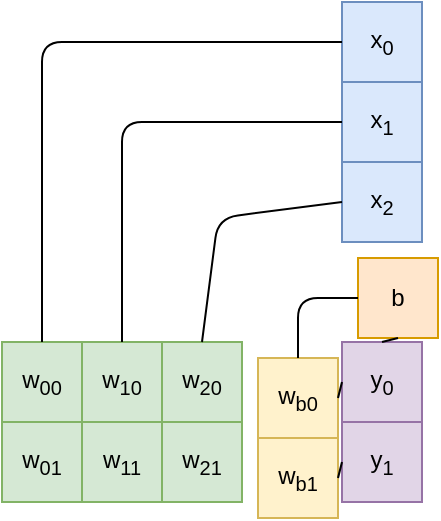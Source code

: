 <mxfile pages="1" version="11.2.8" type="device"><diagram id="UMXScgQSMYlf2lzcJmPm" name="Page-1"><mxGraphModel dx="805" dy="409" grid="1" gridSize="10" guides="1" tooltips="1" connect="1" arrows="1" fold="1" page="1" pageScale="1" pageWidth="827" pageHeight="1169" math="0" shadow="0"><root><mxCell id="0"/><mxCell id="1" parent="0"/><mxCell id="4Ah-_bM_cwbZD404Uxb5-3" value="x&lt;sub&gt;0&lt;/sub&gt;" style="rounded=0;whiteSpace=wrap;html=1;fillColor=#dae8fc;strokeColor=#6c8ebf;" parent="1" vertex="1"><mxGeometry x="210" y="40" width="40" height="40" as="geometry"/></mxCell><mxCell id="4Ah-_bM_cwbZD404Uxb5-4" value="x&lt;sub&gt;1&lt;/sub&gt;" style="rounded=0;whiteSpace=wrap;html=1;fillColor=#dae8fc;strokeColor=#6c8ebf;" parent="1" vertex="1"><mxGeometry x="210" y="80" width="40" height="40" as="geometry"/></mxCell><mxCell id="4Ah-_bM_cwbZD404Uxb5-5" value="b" style="rounded=0;whiteSpace=wrap;html=1;fillColor=#ffe6cc;strokeColor=#d79b00;" parent="1" vertex="1"><mxGeometry x="218" y="168" width="40" height="40" as="geometry"/></mxCell><mxCell id="4Ah-_bM_cwbZD404Uxb5-7" value="w&lt;sub&gt;00&lt;/sub&gt;" style="whiteSpace=wrap;html=1;aspect=fixed;fillColor=#d5e8d4;strokeColor=#82b366;" parent="1" vertex="1"><mxGeometry x="40" y="210" width="40" height="40" as="geometry"/></mxCell><mxCell id="4Ah-_bM_cwbZD404Uxb5-8" value="w&lt;sub&gt;10&lt;/sub&gt;" style="whiteSpace=wrap;html=1;aspect=fixed;fillColor=#d5e8d4;strokeColor=#82b366;" parent="1" vertex="1"><mxGeometry x="80" y="210" width="40" height="40" as="geometry"/></mxCell><mxCell id="4Ah-_bM_cwbZD404Uxb5-9" value="w&lt;sub&gt;b0&lt;/sub&gt;" style="whiteSpace=wrap;html=1;aspect=fixed;fillColor=#fff2cc;strokeColor=#d6b656;" parent="1" vertex="1"><mxGeometry x="168" y="218" width="40" height="40" as="geometry"/></mxCell><mxCell id="4Ah-_bM_cwbZD404Uxb5-11" value="w&lt;sub&gt;01&lt;/sub&gt;" style="whiteSpace=wrap;html=1;aspect=fixed;fillColor=#d5e8d4;strokeColor=#82b366;" parent="1" vertex="1"><mxGeometry x="40" y="250" width="40" height="40" as="geometry"/></mxCell><mxCell id="4Ah-_bM_cwbZD404Uxb5-12" value="w&lt;sub&gt;11&lt;/sub&gt;" style="whiteSpace=wrap;html=1;aspect=fixed;fillColor=#d5e8d4;strokeColor=#82b366;" parent="1" vertex="1"><mxGeometry x="80" y="250" width="40" height="40" as="geometry"/></mxCell><mxCell id="4Ah-_bM_cwbZD404Uxb5-13" value="w&lt;sub&gt;b1&lt;/sub&gt;" style="whiteSpace=wrap;html=1;aspect=fixed;fillColor=#fff2cc;strokeColor=#d6b656;" parent="1" vertex="1"><mxGeometry x="168" y="258" width="40" height="40" as="geometry"/></mxCell><mxCell id="4Ah-_bM_cwbZD404Uxb5-22" value="y&lt;sub&gt;0&lt;/sub&gt;" style="rounded=0;whiteSpace=wrap;html=1;fillColor=#e1d5e7;strokeColor=#9673a6;" parent="1" vertex="1"><mxGeometry x="210" y="210" width="40" height="40" as="geometry"/></mxCell><mxCell id="4Ah-_bM_cwbZD404Uxb5-23" value="y&lt;sub&gt;1&lt;/sub&gt;" style="rounded=0;whiteSpace=wrap;html=1;fillColor=#e1d5e7;strokeColor=#9673a6;" parent="1" vertex="1"><mxGeometry x="210" y="250" width="40" height="40" as="geometry"/></mxCell><mxCell id="4Ah-_bM_cwbZD404Uxb5-28" value="" style="endArrow=none;html=1;exitX=0.5;exitY=0;exitDx=0;exitDy=0;entryX=0;entryY=0.5;entryDx=0;entryDy=0;" parent="1" source="4Ah-_bM_cwbZD404Uxb5-7" target="4Ah-_bM_cwbZD404Uxb5-3" edge="1"><mxGeometry width="50" height="50" relative="1" as="geometry"><mxPoint x="90" y="180" as="sourcePoint"/><mxPoint x="170" y="100" as="targetPoint"/><Array as="points"><mxPoint x="60" y="60"/></Array></mxGeometry></mxCell><mxCell id="4Ah-_bM_cwbZD404Uxb5-29" value="" style="endArrow=none;html=1;exitX=0.5;exitY=0;exitDx=0;exitDy=0;entryX=0;entryY=0.5;entryDx=0;entryDy=0;" parent="1" source="4Ah-_bM_cwbZD404Uxb5-8" target="4Ah-_bM_cwbZD404Uxb5-4" edge="1"><mxGeometry width="50" height="50" relative="1" as="geometry"><mxPoint x="80" y="440" as="sourcePoint"/><mxPoint x="130" y="390" as="targetPoint"/><Array as="points"><mxPoint x="100" y="100"/></Array></mxGeometry></mxCell><mxCell id="4Ah-_bM_cwbZD404Uxb5-30" value="" style="endArrow=none;html=1;exitX=0.5;exitY=0;exitDx=0;exitDy=0;entryX=0;entryY=0.5;entryDx=0;entryDy=0;" parent="1" source="4Ah-_bM_cwbZD404Uxb5-9" target="4Ah-_bM_cwbZD404Uxb5-5" edge="1"><mxGeometry width="50" height="50" relative="1" as="geometry"><mxPoint x="80" y="440" as="sourcePoint"/><mxPoint x="130" y="390" as="targetPoint"/><Array as="points"><mxPoint x="188" y="188"/></Array></mxGeometry></mxCell><mxCell id="4Ah-_bM_cwbZD404Uxb5-31" value="" style="endArrow=none;html=1;entryX=0.5;entryY=1;entryDx=0;entryDy=0;exitX=0.5;exitY=0;exitDx=0;exitDy=0;" parent="1" source="4Ah-_bM_cwbZD404Uxb5-22" target="4Ah-_bM_cwbZD404Uxb5-5" edge="1"><mxGeometry width="50" height="50" relative="1" as="geometry"><mxPoint x="80" y="440" as="sourcePoint"/><mxPoint x="130" y="390" as="targetPoint"/></mxGeometry></mxCell><mxCell id="4Ah-_bM_cwbZD404Uxb5-32" value="" style="endArrow=none;html=1;entryX=0;entryY=0.5;entryDx=0;entryDy=0;exitX=1;exitY=0.5;exitDx=0;exitDy=0;" parent="1" source="4Ah-_bM_cwbZD404Uxb5-9" target="4Ah-_bM_cwbZD404Uxb5-22" edge="1"><mxGeometry width="50" height="50" relative="1" as="geometry"><mxPoint x="80" y="440" as="sourcePoint"/><mxPoint x="130" y="390" as="targetPoint"/></mxGeometry></mxCell><mxCell id="4Ah-_bM_cwbZD404Uxb5-33" value="" style="endArrow=none;html=1;entryX=0;entryY=0.5;entryDx=0;entryDy=0;exitX=1;exitY=0.5;exitDx=0;exitDy=0;" parent="1" source="4Ah-_bM_cwbZD404Uxb5-13" target="4Ah-_bM_cwbZD404Uxb5-23" edge="1"><mxGeometry width="50" height="50" relative="1" as="geometry"><mxPoint x="80" y="440" as="sourcePoint"/><mxPoint x="130" y="390" as="targetPoint"/></mxGeometry></mxCell><mxCell id="VUjfrvV_RyWGMLml3QIj-4" value="w&lt;sub&gt;20&lt;/sub&gt;" style="whiteSpace=wrap;html=1;aspect=fixed;fillColor=#d5e8d4;strokeColor=#82b366;" vertex="1" parent="1"><mxGeometry x="120" y="210" width="40" height="40" as="geometry"/></mxCell><mxCell id="VUjfrvV_RyWGMLml3QIj-5" value="w&lt;sub&gt;21&lt;/sub&gt;" style="whiteSpace=wrap;html=1;aspect=fixed;fillColor=#d5e8d4;strokeColor=#82b366;" vertex="1" parent="1"><mxGeometry x="120" y="250" width="40" height="40" as="geometry"/></mxCell><mxCell id="VUjfrvV_RyWGMLml3QIj-6" value="x&lt;sub&gt;2&lt;/sub&gt;" style="rounded=0;whiteSpace=wrap;html=1;fillColor=#dae8fc;strokeColor=#6c8ebf;" vertex="1" parent="1"><mxGeometry x="210" y="120" width="40" height="40" as="geometry"/></mxCell><mxCell id="VUjfrvV_RyWGMLml3QIj-7" value="" style="endArrow=none;html=1;entryX=0;entryY=0.5;entryDx=0;entryDy=0;exitX=0.5;exitY=0;exitDx=0;exitDy=0;" edge="1" parent="1" source="VUjfrvV_RyWGMLml3QIj-4" target="VUjfrvV_RyWGMLml3QIj-6"><mxGeometry width="50" height="50" relative="1" as="geometry"><mxPoint x="40" y="360" as="sourcePoint"/><mxPoint x="90" y="310" as="targetPoint"/><Array as="points"><mxPoint x="148" y="148"/></Array></mxGeometry></mxCell></root></mxGraphModel></diagram></mxfile>